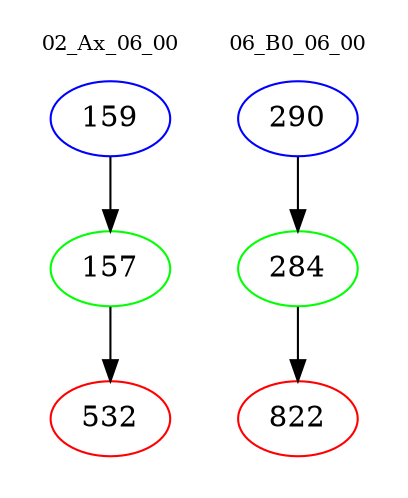 digraph{
subgraph cluster_0 {
color = white
label = "02_Ax_06_00";
fontsize=10;
T0_159 [label="159", color="blue"]
T0_159 -> T0_157 [color="black"]
T0_157 [label="157", color="green"]
T0_157 -> T0_532 [color="black"]
T0_532 [label="532", color="red"]
}
subgraph cluster_1 {
color = white
label = "06_B0_06_00";
fontsize=10;
T1_290 [label="290", color="blue"]
T1_290 -> T1_284 [color="black"]
T1_284 [label="284", color="green"]
T1_284 -> T1_822 [color="black"]
T1_822 [label="822", color="red"]
}
}
